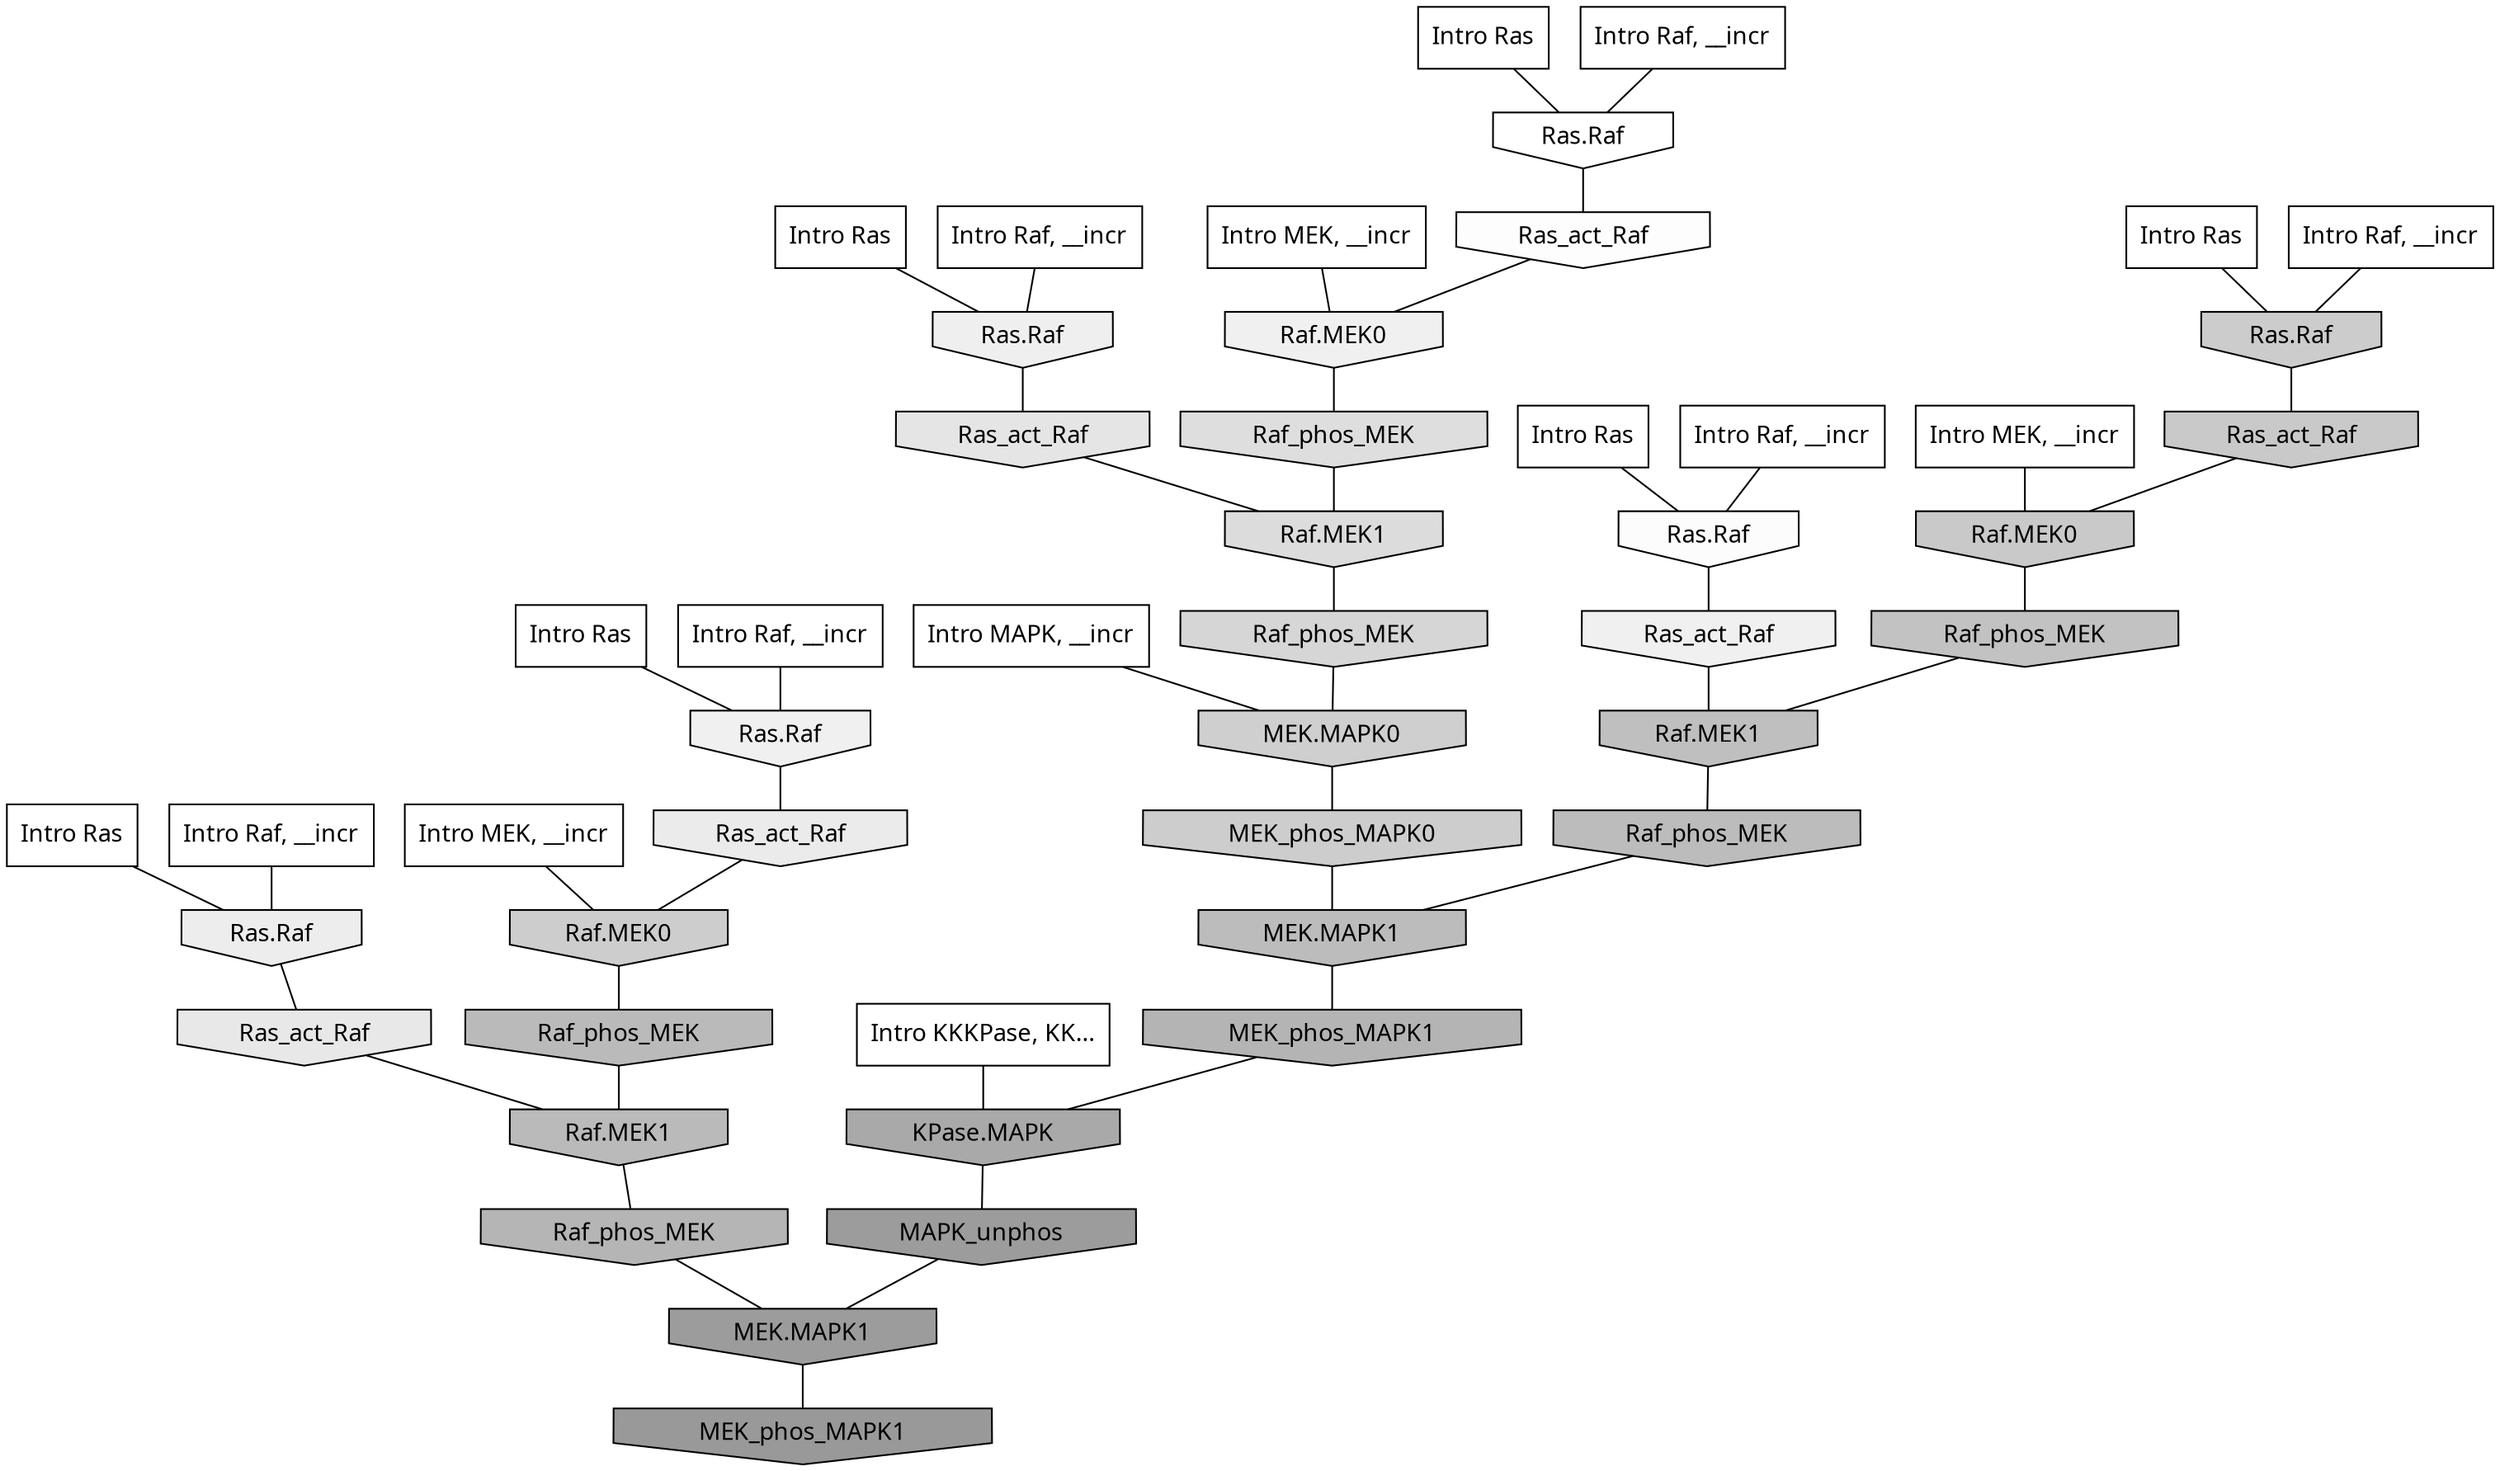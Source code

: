 digraph G{
  rankdir="TB";
  ranksep=0.30;
  node [fontname="CMU Serif"];
  edge [fontname="CMU Serif"];
  
  4 [label="Intro Ras", shape=rectangle, style=filled, fillcolor="0.000 0.000 1.000"]
  
  8 [label="Intro Ras", shape=rectangle, style=filled, fillcolor="0.000 0.000 1.000"]
  
  21 [label="Intro Ras", shape=rectangle, style=filled, fillcolor="0.000 0.000 1.000"]
  
  23 [label="Intro Ras", shape=rectangle, style=filled, fillcolor="0.000 0.000 1.000"]
  
  29 [label="Intro Ras", shape=rectangle, style=filled, fillcolor="0.000 0.000 1.000"]
  
  86 [label="Intro Ras", shape=rectangle, style=filled, fillcolor="0.000 0.000 1.000"]
  
  132 [label="Intro Raf, __incr", shape=rectangle, style=filled, fillcolor="0.000 0.000 1.000"]
  
  227 [label="Intro Raf, __incr", shape=rectangle, style=filled, fillcolor="0.000 0.000 1.000"]
  
  346 [label="Intro Raf, __incr", shape=rectangle, style=filled, fillcolor="0.000 0.000 1.000"]
  
  420 [label="Intro Raf, __incr", shape=rectangle, style=filled, fillcolor="0.000 0.000 1.000"]
  
  549 [label="Intro Raf, __incr", shape=rectangle, style=filled, fillcolor="0.000 0.000 1.000"]
  
  1049 [label="Intro Raf, __incr", shape=rectangle, style=filled, fillcolor="0.000 0.000 1.000"]
  
  1455 [label="Intro MEK, __incr", shape=rectangle, style=filled, fillcolor="0.000 0.000 1.000"]
  
  1488 [label="Intro MEK, __incr", shape=rectangle, style=filled, fillcolor="0.000 0.000 1.000"]
  
  1678 [label="Intro MEK, __incr", shape=rectangle, style=filled, fillcolor="0.000 0.000 1.000"]
  
  2624 [label="Intro MAPK, __incr", shape=rectangle, style=filled, fillcolor="0.000 0.000 1.000"]
  
  3194 [label="Intro KKKPase, KK...", shape=rectangle, style=filled, fillcolor="0.000 0.000 1.000"]
  
  3295 [label="Ras.Raf", shape=invhouse, style=filled, fillcolor="0.000 0.000 1.000"]
  
  3392 [label="Ras_act_Raf", shape=invhouse, style=filled, fillcolor="0.000 0.000 0.992"]
  
  3442 [label="Ras.Raf", shape=invhouse, style=filled, fillcolor="0.000 0.000 0.985"]
  
  4199 [label="Ras.Raf", shape=invhouse, style=filled, fillcolor="0.000 0.000 0.940"]
  
  4212 [label="Ras_act_Raf", shape=invhouse, style=filled, fillcolor="0.000 0.000 0.940"]
  
  4252 [label="Raf.MEK0", shape=invhouse, style=filled, fillcolor="0.000 0.000 0.938"]
  
  4316 [label="Ras.Raf", shape=invhouse, style=filled, fillcolor="0.000 0.000 0.934"]
  
  4497 [label="Ras.Raf", shape=invhouse, style=filled, fillcolor="0.000 0.000 0.927"]
  
  4665 [label="Ras_act_Raf", shape=invhouse, style=filled, fillcolor="0.000 0.000 0.919"]
  
  4935 [label="Ras_act_Raf", shape=invhouse, style=filled, fillcolor="0.000 0.000 0.908"]
  
  5265 [label="Ras_act_Raf", shape=invhouse, style=filled, fillcolor="0.000 0.000 0.895"]
  
  5976 [label="Raf_phos_MEK", shape=invhouse, style=filled, fillcolor="0.000 0.000 0.869"]
  
  6154 [label="Raf.MEK1", shape=invhouse, style=filled, fillcolor="0.000 0.000 0.862"]
  
  7107 [label="Raf_phos_MEK", shape=invhouse, style=filled, fillcolor="0.000 0.000 0.837"]
  
  8366 [label="MEK.MAPK0", shape=invhouse, style=filled, fillcolor="0.000 0.000 0.811"]
  
  8738 [label="Raf.MEK0", shape=invhouse, style=filled, fillcolor="0.000 0.000 0.804"]
  
  8775 [label="MEK_phos_MAPK0", shape=invhouse, style=filled, fillcolor="0.000 0.000 0.803"]
  
  8909 [label="Ras.Raf", shape=invhouse, style=filled, fillcolor="0.000 0.000 0.800"]
  
  9659 [label="Ras_act_Raf", shape=invhouse, style=filled, fillcolor="0.000 0.000 0.788"]
  
  9662 [label="Raf.MEK0", shape=invhouse, style=filled, fillcolor="0.000 0.000 0.788"]
  
  11757 [label="Raf_phos_MEK", shape=invhouse, style=filled, fillcolor="0.000 0.000 0.759"]
  
  12578 [label="Raf.MEK1", shape=invhouse, style=filled, fillcolor="0.000 0.000 0.750"]
  
  13866 [label="Raf_phos_MEK", shape=invhouse, style=filled, fillcolor="0.000 0.000 0.736"]
  
  13870 [label="MEK.MAPK1", shape=invhouse, style=filled, fillcolor="0.000 0.000 0.736"]
  
  14663 [label="Raf_phos_MEK", shape=invhouse, style=filled, fillcolor="0.000 0.000 0.729"]
  
  14804 [label="Raf.MEK1", shape=invhouse, style=filled, fillcolor="0.000 0.000 0.728"]
  
  16271 [label="Raf_phos_MEK", shape=invhouse, style=filled, fillcolor="0.000 0.000 0.709"]
  
  16489 [label="MEK_phos_MAPK1", shape=invhouse, style=filled, fillcolor="0.000 0.000 0.706"]
  
  18316 [label="KPase.MAPK", shape=invhouse, style=filled, fillcolor="0.000 0.000 0.664"]
  
  19926 [label="MAPK_unphos", shape=invhouse, style=filled, fillcolor="0.000 0.000 0.612"]
  
  19927 [label="MEK.MAPK1", shape=invhouse, style=filled, fillcolor="0.000 0.000 0.612"]
  
  20248 [label="MEK_phos_MAPK1", shape=invhouse, style=filled, fillcolor="0.000 0.000 0.600"]
  
  
  19927 -> 20248 [dir=none, color="0.000 0.000 0.000"] 
  19926 -> 19927 [dir=none, color="0.000 0.000 0.000"] 
  18316 -> 19926 [dir=none, color="0.000 0.000 0.000"] 
  16489 -> 18316 [dir=none, color="0.000 0.000 0.000"] 
  16271 -> 19927 [dir=none, color="0.000 0.000 0.000"] 
  14804 -> 16271 [dir=none, color="0.000 0.000 0.000"] 
  14663 -> 14804 [dir=none, color="0.000 0.000 0.000"] 
  13870 -> 16489 [dir=none, color="0.000 0.000 0.000"] 
  13866 -> 13870 [dir=none, color="0.000 0.000 0.000"] 
  12578 -> 13866 [dir=none, color="0.000 0.000 0.000"] 
  11757 -> 12578 [dir=none, color="0.000 0.000 0.000"] 
  9662 -> 11757 [dir=none, color="0.000 0.000 0.000"] 
  9659 -> 9662 [dir=none, color="0.000 0.000 0.000"] 
  8909 -> 9659 [dir=none, color="0.000 0.000 0.000"] 
  8775 -> 13870 [dir=none, color="0.000 0.000 0.000"] 
  8738 -> 14663 [dir=none, color="0.000 0.000 0.000"] 
  8366 -> 8775 [dir=none, color="0.000 0.000 0.000"] 
  7107 -> 8366 [dir=none, color="0.000 0.000 0.000"] 
  6154 -> 7107 [dir=none, color="0.000 0.000 0.000"] 
  5976 -> 6154 [dir=none, color="0.000 0.000 0.000"] 
  5265 -> 6154 [dir=none, color="0.000 0.000 0.000"] 
  4935 -> 14804 [dir=none, color="0.000 0.000 0.000"] 
  4665 -> 8738 [dir=none, color="0.000 0.000 0.000"] 
  4497 -> 4935 [dir=none, color="0.000 0.000 0.000"] 
  4316 -> 5265 [dir=none, color="0.000 0.000 0.000"] 
  4252 -> 5976 [dir=none, color="0.000 0.000 0.000"] 
  4212 -> 12578 [dir=none, color="0.000 0.000 0.000"] 
  4199 -> 4665 [dir=none, color="0.000 0.000 0.000"] 
  3442 -> 4212 [dir=none, color="0.000 0.000 0.000"] 
  3392 -> 4252 [dir=none, color="0.000 0.000 0.000"] 
  3295 -> 3392 [dir=none, color="0.000 0.000 0.000"] 
  3194 -> 18316 [dir=none, color="0.000 0.000 0.000"] 
  2624 -> 8366 [dir=none, color="0.000 0.000 0.000"] 
  1678 -> 8738 [dir=none, color="0.000 0.000 0.000"] 
  1488 -> 9662 [dir=none, color="0.000 0.000 0.000"] 
  1455 -> 4252 [dir=none, color="0.000 0.000 0.000"] 
  1049 -> 3295 [dir=none, color="0.000 0.000 0.000"] 
  549 -> 3442 [dir=none, color="0.000 0.000 0.000"] 
  420 -> 4199 [dir=none, color="0.000 0.000 0.000"] 
  346 -> 4316 [dir=none, color="0.000 0.000 0.000"] 
  227 -> 8909 [dir=none, color="0.000 0.000 0.000"] 
  132 -> 4497 [dir=none, color="0.000 0.000 0.000"] 
  86 -> 4316 [dir=none, color="0.000 0.000 0.000"] 
  29 -> 3442 [dir=none, color="0.000 0.000 0.000"] 
  23 -> 4199 [dir=none, color="0.000 0.000 0.000"] 
  21 -> 3295 [dir=none, color="0.000 0.000 0.000"] 
  8 -> 8909 [dir=none, color="0.000 0.000 0.000"] 
  4 -> 4497 [dir=none, color="0.000 0.000 0.000"] 
  
  }
